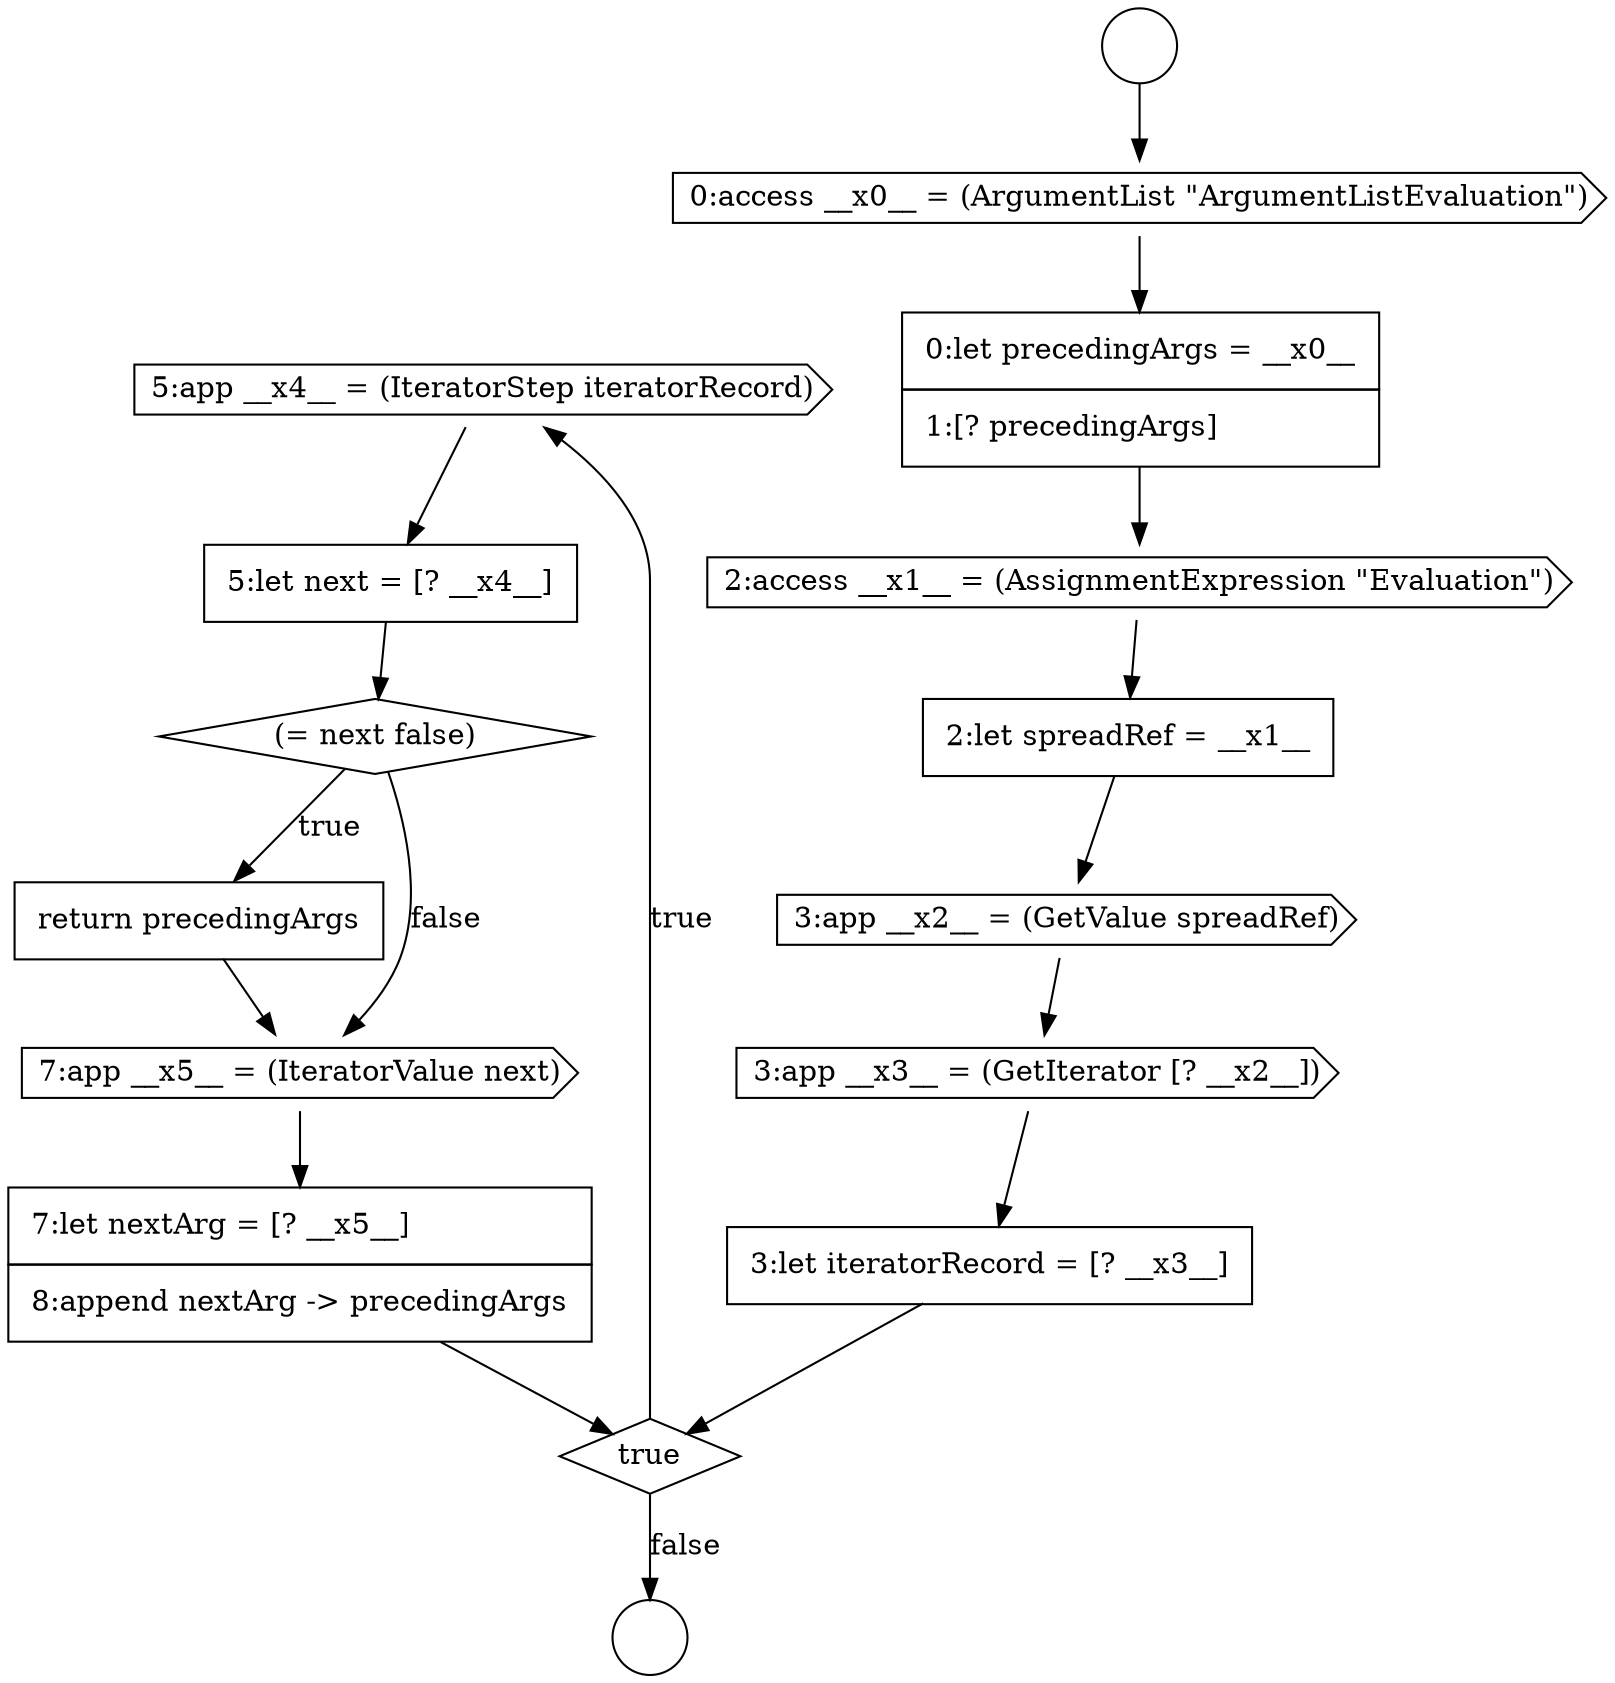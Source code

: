 digraph {
  node4408 [shape=cds, label=<<font color="black">5:app __x4__ = (IteratorStep iteratorRecord)</font>> color="black" fillcolor="white" style=filled]
  node4403 [shape=none, margin=0, label=<<font color="black">
    <table border="0" cellborder="1" cellspacing="0" cellpadding="10">
      <tr><td align="left">2:let spreadRef = __x1__</td></tr>
    </table>
  </font>> color="black" fillcolor="white" style=filled]
  node4400 [shape=cds, label=<<font color="black">0:access __x0__ = (ArgumentList &quot;ArgumentListEvaluation&quot;)</font>> color="black" fillcolor="white" style=filled]
  node4411 [shape=none, margin=0, label=<<font color="black">
    <table border="0" cellborder="1" cellspacing="0" cellpadding="10">
      <tr><td align="left">return precedingArgs</td></tr>
    </table>
  </font>> color="black" fillcolor="white" style=filled]
  node4407 [shape=diamond, label=<<font color="black">true</font>> color="black" fillcolor="white" style=filled]
  node4402 [shape=cds, label=<<font color="black">2:access __x1__ = (AssignmentExpression &quot;Evaluation&quot;)</font>> color="black" fillcolor="white" style=filled]
  node4406 [shape=none, margin=0, label=<<font color="black">
    <table border="0" cellborder="1" cellspacing="0" cellpadding="10">
      <tr><td align="left">3:let iteratorRecord = [? __x3__]</td></tr>
    </table>
  </font>> color="black" fillcolor="white" style=filled]
  node4412 [shape=cds, label=<<font color="black">7:app __x5__ = (IteratorValue next)</font>> color="black" fillcolor="white" style=filled]
  node4413 [shape=none, margin=0, label=<<font color="black">
    <table border="0" cellborder="1" cellspacing="0" cellpadding="10">
      <tr><td align="left">7:let nextArg = [? __x5__]</td></tr>
      <tr><td align="left">8:append nextArg -&gt; precedingArgs</td></tr>
    </table>
  </font>> color="black" fillcolor="white" style=filled]
  node4401 [shape=none, margin=0, label=<<font color="black">
    <table border="0" cellborder="1" cellspacing="0" cellpadding="10">
      <tr><td align="left">0:let precedingArgs = __x0__</td></tr>
      <tr><td align="left">1:[? precedingArgs]</td></tr>
    </table>
  </font>> color="black" fillcolor="white" style=filled]
  node4405 [shape=cds, label=<<font color="black">3:app __x3__ = (GetIterator [? __x2__])</font>> color="black" fillcolor="white" style=filled]
  node4404 [shape=cds, label=<<font color="black">3:app __x2__ = (GetValue spreadRef)</font>> color="black" fillcolor="white" style=filled]
  node4399 [shape=circle label=" " color="black" fillcolor="white" style=filled]
  node4410 [shape=diamond, label=<<font color="black">(= next false)</font>> color="black" fillcolor="white" style=filled]
  node4409 [shape=none, margin=0, label=<<font color="black">
    <table border="0" cellborder="1" cellspacing="0" cellpadding="10">
      <tr><td align="left">5:let next = [? __x4__]</td></tr>
    </table>
  </font>> color="black" fillcolor="white" style=filled]
  node4398 [shape=circle label=" " color="black" fillcolor="white" style=filled]
  node4402 -> node4403 [ color="black"]
  node4413 -> node4407 [ color="black"]
  node4409 -> node4410 [ color="black"]
  node4401 -> node4402 [ color="black"]
  node4400 -> node4401 [ color="black"]
  node4412 -> node4413 [ color="black"]
  node4398 -> node4400 [ color="black"]
  node4404 -> node4405 [ color="black"]
  node4405 -> node4406 [ color="black"]
  node4407 -> node4408 [label=<<font color="black">true</font>> color="black"]
  node4407 -> node4399 [label=<<font color="black">false</font>> color="black"]
  node4408 -> node4409 [ color="black"]
  node4406 -> node4407 [ color="black"]
  node4410 -> node4411 [label=<<font color="black">true</font>> color="black"]
  node4410 -> node4412 [label=<<font color="black">false</font>> color="black"]
  node4403 -> node4404 [ color="black"]
  node4411 -> node4412 [ color="black"]
}
